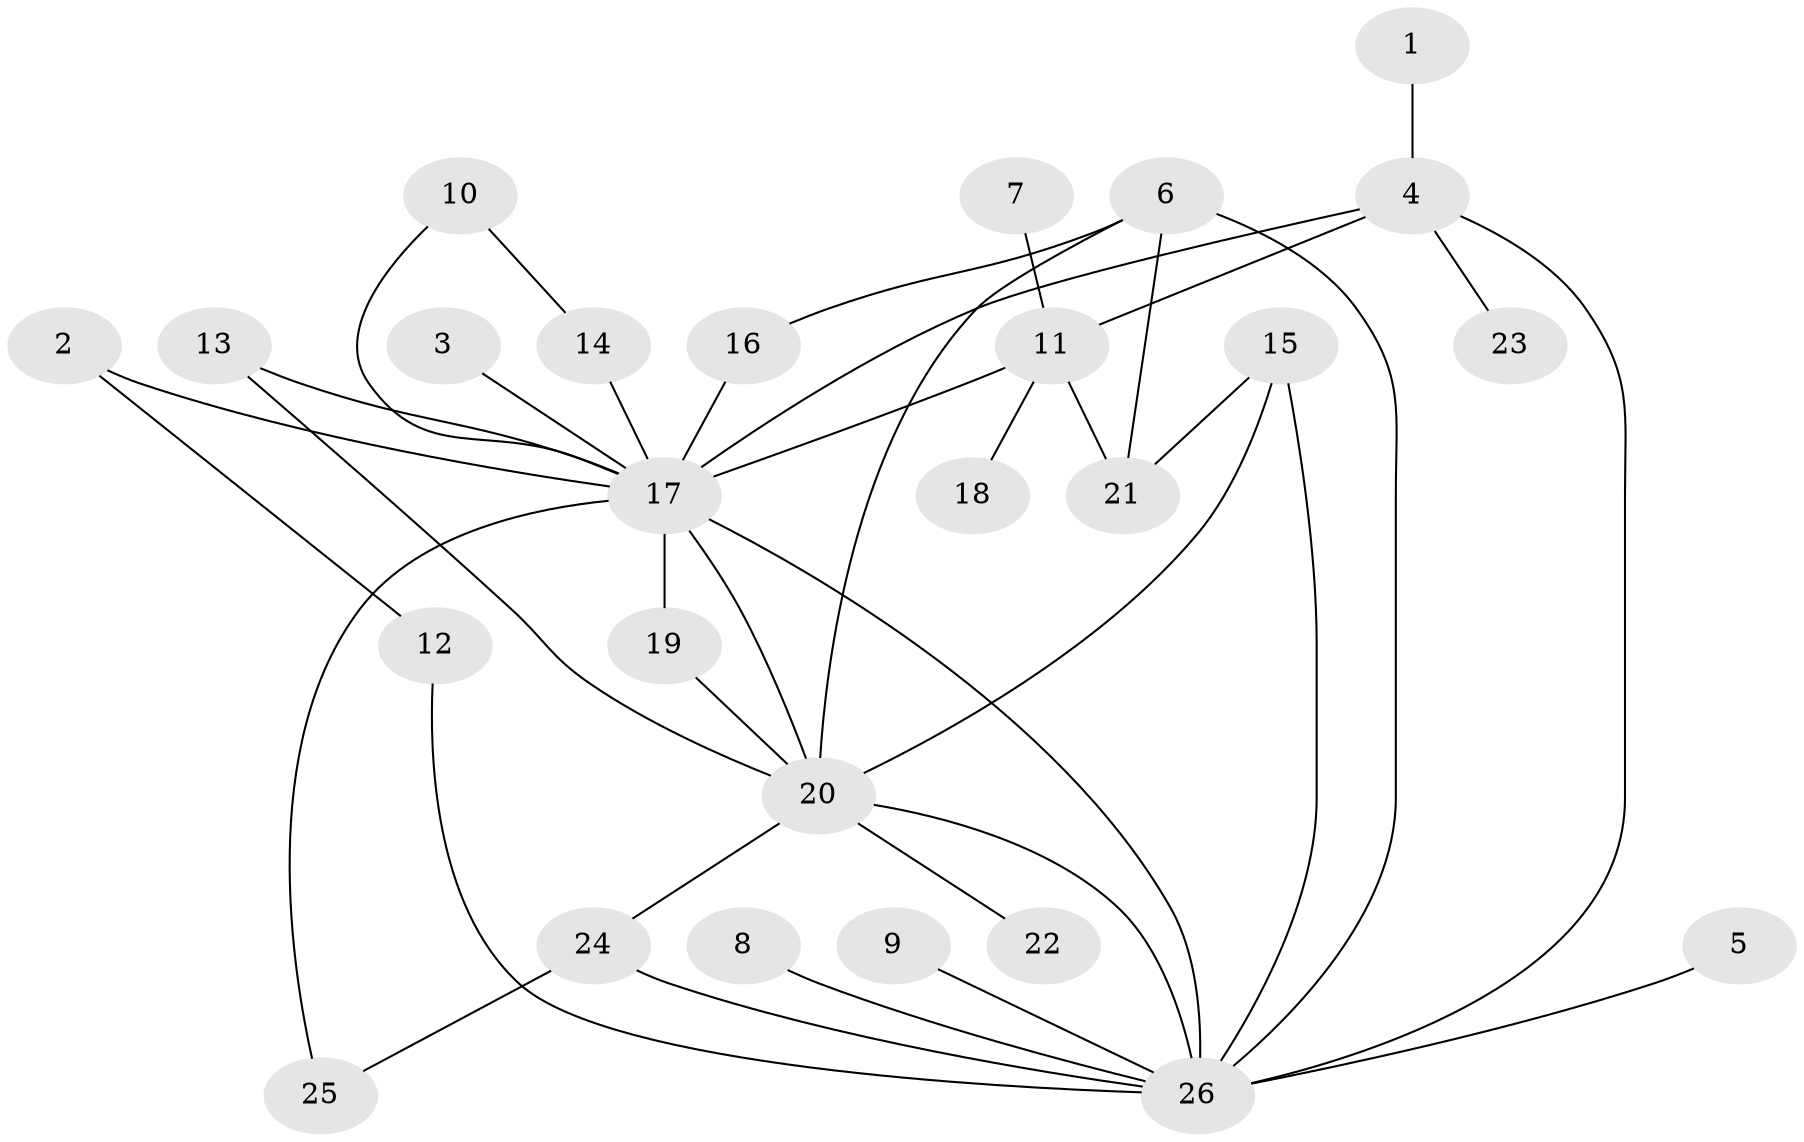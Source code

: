 // original degree distribution, {15: 0.019230769230769232, 14: 0.019230769230769232, 4: 0.09615384615384616, 3: 0.07692307692307693, 11: 0.019230769230769232, 7: 0.019230769230769232, 5: 0.057692307692307696, 1: 0.5384615384615384, 2: 0.15384615384615385}
// Generated by graph-tools (version 1.1) at 2025/01/03/09/25 03:01:53]
// undirected, 26 vertices, 39 edges
graph export_dot {
graph [start="1"]
  node [color=gray90,style=filled];
  1;
  2;
  3;
  4;
  5;
  6;
  7;
  8;
  9;
  10;
  11;
  12;
  13;
  14;
  15;
  16;
  17;
  18;
  19;
  20;
  21;
  22;
  23;
  24;
  25;
  26;
  1 -- 4 [weight=1.0];
  2 -- 12 [weight=1.0];
  2 -- 17 [weight=1.0];
  3 -- 17 [weight=1.0];
  4 -- 11 [weight=1.0];
  4 -- 17 [weight=1.0];
  4 -- 23 [weight=1.0];
  4 -- 26 [weight=1.0];
  5 -- 26 [weight=1.0];
  6 -- 16 [weight=1.0];
  6 -- 20 [weight=1.0];
  6 -- 21 [weight=1.0];
  6 -- 26 [weight=1.0];
  7 -- 11 [weight=1.0];
  8 -- 26 [weight=1.0];
  9 -- 26 [weight=1.0];
  10 -- 14 [weight=1.0];
  10 -- 17 [weight=1.0];
  11 -- 17 [weight=1.0];
  11 -- 18 [weight=1.0];
  11 -- 21 [weight=2.0];
  12 -- 26 [weight=1.0];
  13 -- 17 [weight=1.0];
  13 -- 20 [weight=1.0];
  14 -- 17 [weight=1.0];
  15 -- 20 [weight=1.0];
  15 -- 21 [weight=1.0];
  15 -- 26 [weight=1.0];
  16 -- 17 [weight=1.0];
  17 -- 19 [weight=1.0];
  17 -- 20 [weight=1.0];
  17 -- 25 [weight=2.0];
  17 -- 26 [weight=1.0];
  19 -- 20 [weight=1.0];
  20 -- 22 [weight=1.0];
  20 -- 24 [weight=1.0];
  20 -- 26 [weight=1.0];
  24 -- 25 [weight=1.0];
  24 -- 26 [weight=1.0];
}
